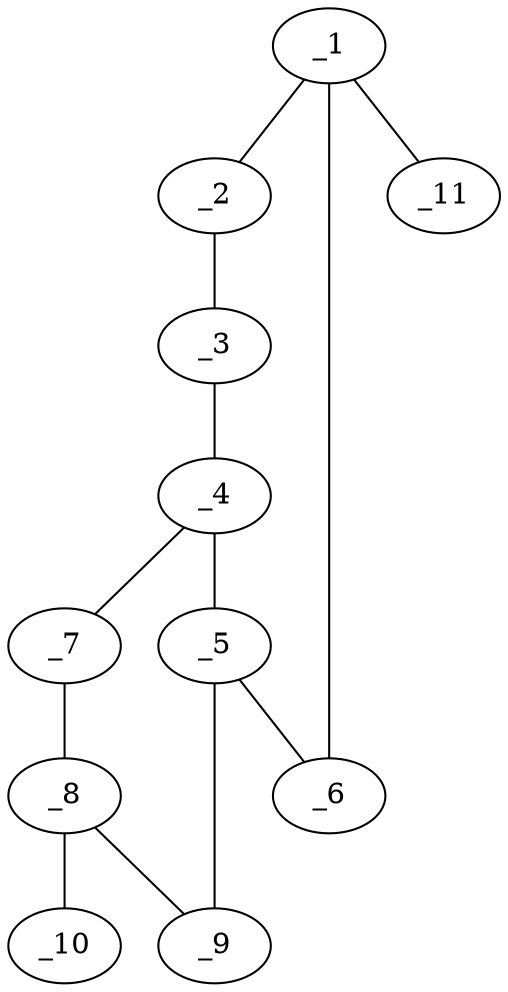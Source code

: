 graph molid664284 {
	_1	 [charge=0,
		chem=1,
		symbol="C  ",
		x="2.866",
		y="0.5"];
	_2	 [charge=0,
		chem=1,
		symbol="C  ",
		x="2.866",
		y="-0.5"];
	_1 -- _2	 [valence=1];
	_6	 [charge=0,
		chem=1,
		symbol="C  ",
		x="3.7321",
		y=1];
	_1 -- _6	 [valence=2];
	_11	 [charge=0,
		chem=7,
		symbol="Cl ",
		x=2,
		y=1];
	_1 -- _11	 [valence=1];
	_3	 [charge=0,
		chem=1,
		symbol="C  ",
		x="3.7321",
		y="-1"];
	_2 -- _3	 [valence=2];
	_4	 [charge=0,
		chem=1,
		symbol="C  ",
		x="4.5981",
		y="-0.5"];
	_3 -- _4	 [valence=1];
	_5	 [charge=0,
		chem=1,
		symbol="C  ",
		x="4.5981",
		y="0.5"];
	_4 -- _5	 [valence=2];
	_7	 [charge=0,
		chem=4,
		symbol="N  ",
		x="5.5491",
		y="-0.809"];
	_4 -- _7	 [valence=1];
	_5 -- _6	 [valence=1];
	_9	 [charge=0,
		chem=2,
		symbol="O  ",
		x="5.5491",
		y="0.809"];
	_5 -- _9	 [valence=1];
	_8	 [charge=0,
		chem=1,
		symbol="C  ",
		x="6.1369",
		y=0];
	_7 -- _8	 [valence=1];
	_8 -- _9	 [valence=1];
	_10	 [charge=0,
		chem=2,
		symbol="O  ",
		x="7.1369",
		y=0];
	_8 -- _10	 [valence=2];
}
